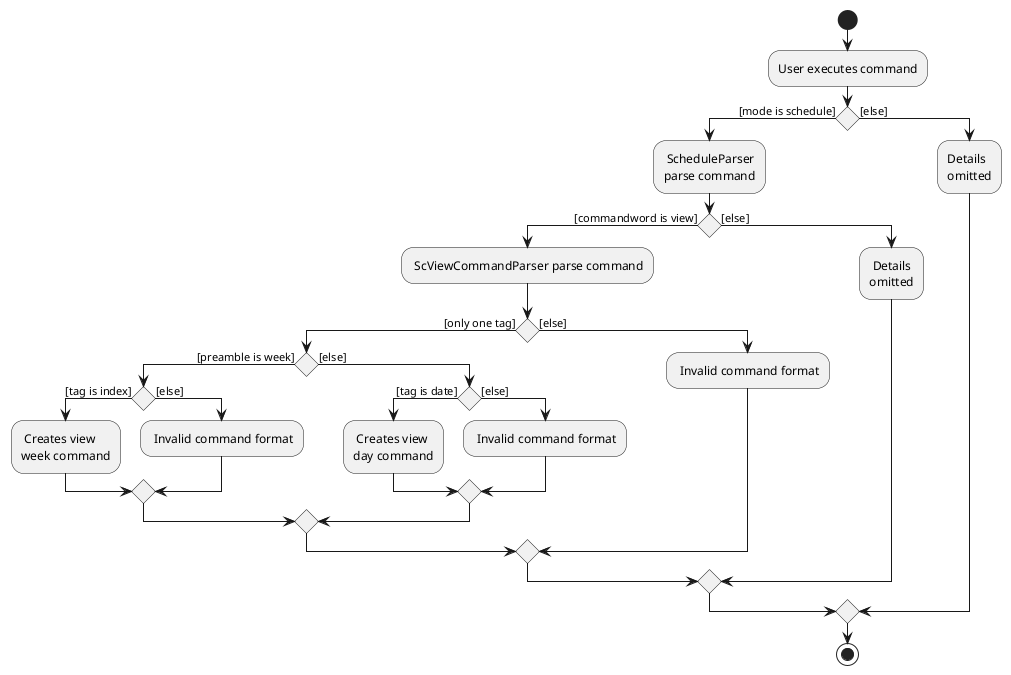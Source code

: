 @startuml
start
:User executes command;

if () then ([mode is schedule])
    : ScheduleParser
    parse command;
    if () then ([commandword is view])
        : ScViewCommandParser parse command;
        if() then ([only one tag])
            if () then ([preamble is week])
                if () then ([tag is index])
                    : Creates view
                    week command;
                else ([else])
                    : Invalid command format;
                endif
            else ([else])
                if () then ([tag is date])
                    : Creates view
                    day command;
                else ([else])
                    : Invalid command format;
                endif
            endif
        else ([else])
        : Invalid command format;
        endif
    else ([else])
        : Details
        omitted;
    endif

else ([else])
    :Details
    omitted;
endif
stop
@enduml
